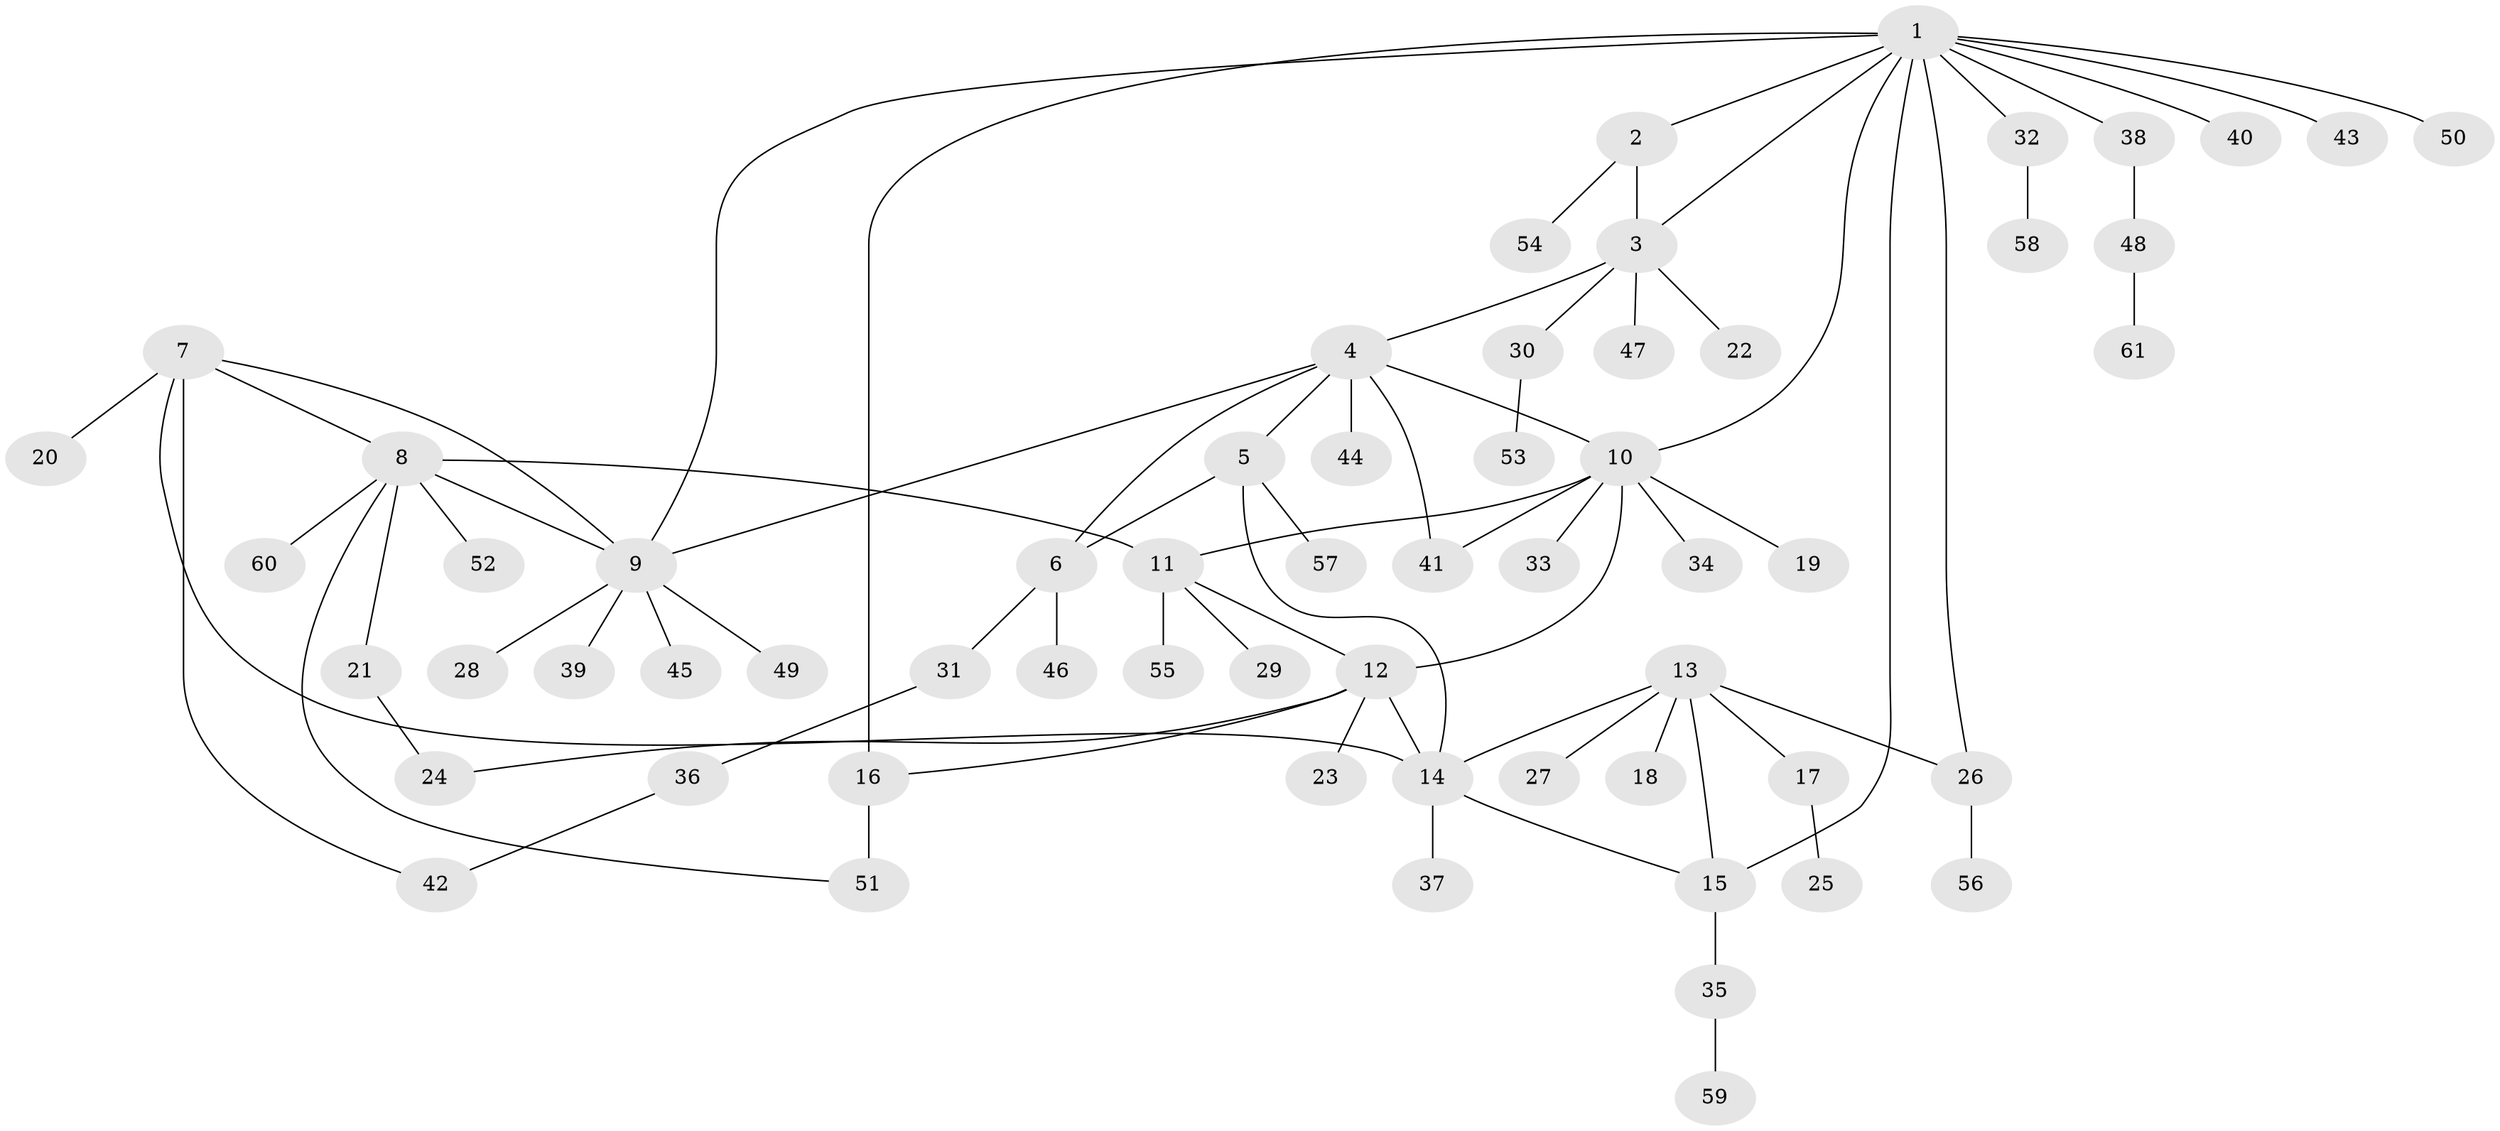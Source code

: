 // coarse degree distribution, {13: 0.025, 6: 0.1, 8: 0.025, 3: 0.05, 4: 0.05, 7: 0.025, 5: 0.05, 1: 0.55, 2: 0.125}
// Generated by graph-tools (version 1.1) at 2025/24/03/03/25 07:24:11]
// undirected, 61 vertices, 77 edges
graph export_dot {
graph [start="1"]
  node [color=gray90,style=filled];
  1;
  2;
  3;
  4;
  5;
  6;
  7;
  8;
  9;
  10;
  11;
  12;
  13;
  14;
  15;
  16;
  17;
  18;
  19;
  20;
  21;
  22;
  23;
  24;
  25;
  26;
  27;
  28;
  29;
  30;
  31;
  32;
  33;
  34;
  35;
  36;
  37;
  38;
  39;
  40;
  41;
  42;
  43;
  44;
  45;
  46;
  47;
  48;
  49;
  50;
  51;
  52;
  53;
  54;
  55;
  56;
  57;
  58;
  59;
  60;
  61;
  1 -- 2;
  1 -- 3;
  1 -- 9;
  1 -- 10;
  1 -- 15;
  1 -- 16;
  1 -- 26;
  1 -- 32;
  1 -- 38;
  1 -- 40;
  1 -- 43;
  1 -- 50;
  2 -- 3;
  2 -- 54;
  3 -- 4;
  3 -- 22;
  3 -- 30;
  3 -- 47;
  4 -- 5;
  4 -- 6;
  4 -- 9;
  4 -- 10;
  4 -- 41;
  4 -- 44;
  5 -- 6;
  5 -- 14;
  5 -- 57;
  6 -- 31;
  6 -- 46;
  7 -- 8;
  7 -- 9;
  7 -- 14;
  7 -- 20;
  7 -- 42;
  8 -- 9;
  8 -- 11;
  8 -- 21;
  8 -- 51;
  8 -- 52;
  8 -- 60;
  9 -- 28;
  9 -- 39;
  9 -- 45;
  9 -- 49;
  10 -- 11;
  10 -- 12;
  10 -- 19;
  10 -- 33;
  10 -- 34;
  10 -- 41;
  11 -- 12;
  11 -- 29;
  11 -- 55;
  12 -- 14;
  12 -- 16;
  12 -- 23;
  12 -- 24;
  13 -- 14;
  13 -- 15;
  13 -- 17;
  13 -- 18;
  13 -- 26;
  13 -- 27;
  14 -- 15;
  14 -- 37;
  15 -- 35;
  16 -- 51;
  17 -- 25;
  21 -- 24;
  26 -- 56;
  30 -- 53;
  31 -- 36;
  32 -- 58;
  35 -- 59;
  36 -- 42;
  38 -- 48;
  48 -- 61;
}
